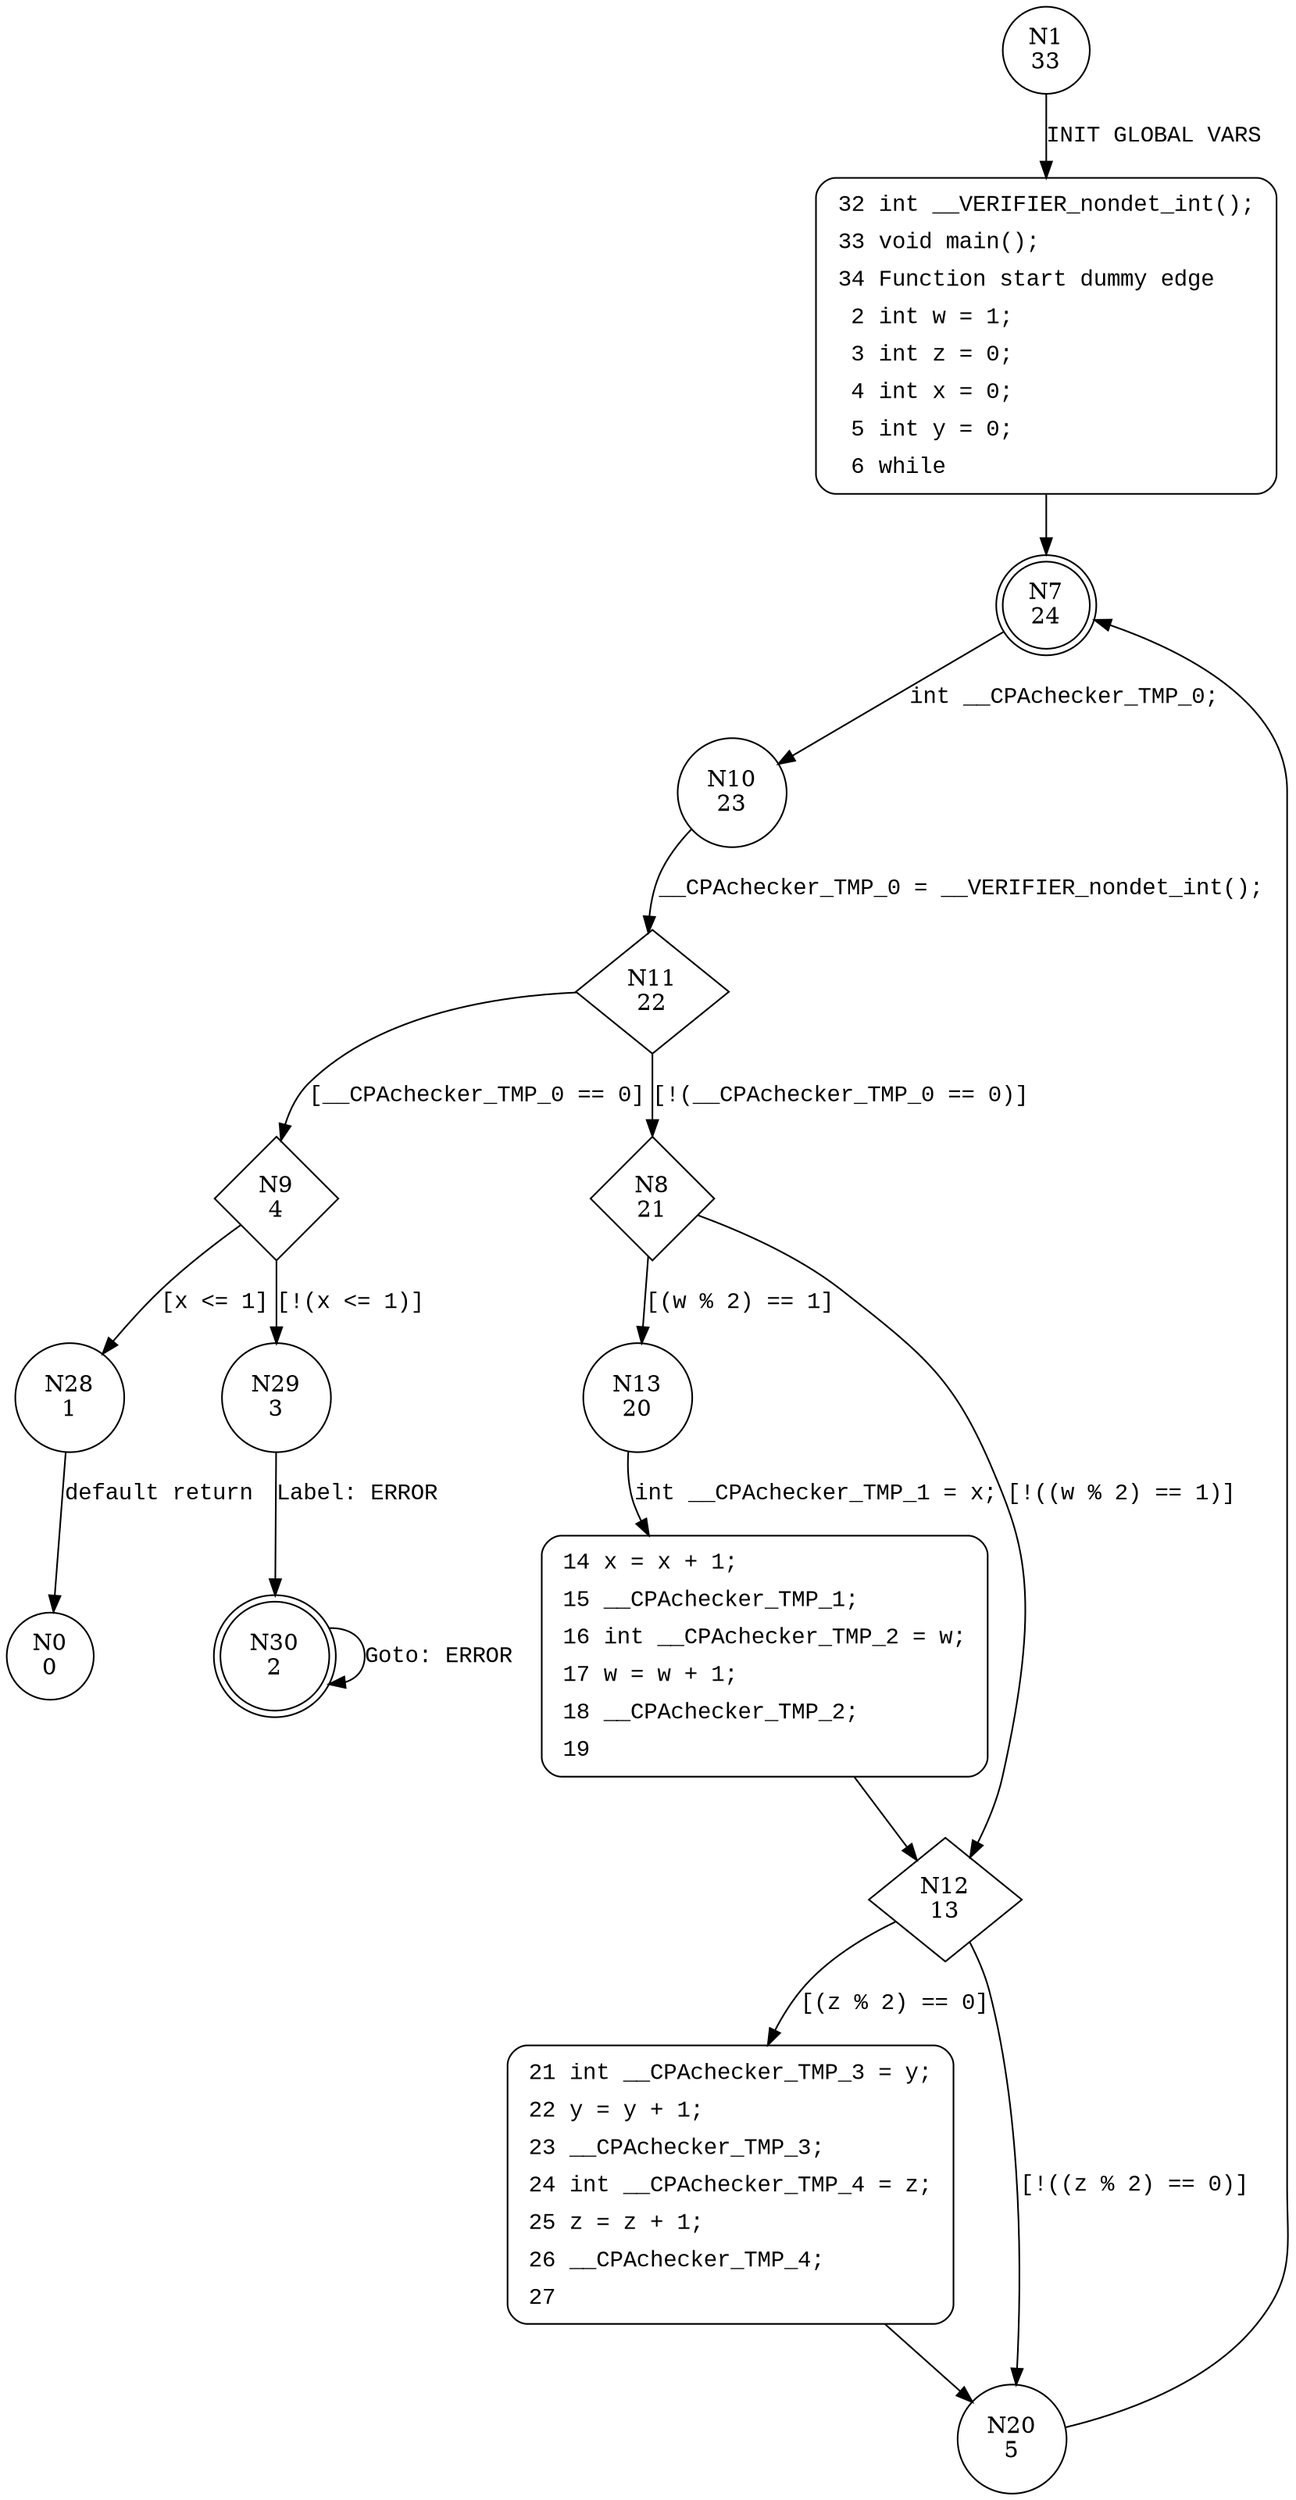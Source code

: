 digraph main {
1 [shape="circle" label="N1\n33"]
32 [shape="circle" label="N32\n32"]
7 [shape="doublecircle" label="N7\n24"]
10 [shape="circle" label="N10\n23"]
11 [shape="diamond" label="N11\n22"]
9 [shape="diamond" label="N9\n4"]
8 [shape="diamond" label="N8\n21"]
13 [shape="circle" label="N13\n20"]
12 [shape="diamond" label="N12\n13"]
21 [shape="circle" label="N21\n12"]
20 [shape="circle" label="N20\n5"]
14 [shape="circle" label="N14\n19"]
28 [shape="circle" label="N28\n1"]
29 [shape="circle" label="N29\n3"]
30 [shape="doublecircle" label="N30\n2"]
0 [shape="circle" label="N0\n0"]
32 [style="filled,bold" penwidth="1" fillcolor="white" fontname="Courier New" shape="Mrecord" label=<<table border="0" cellborder="0" cellpadding="3" bgcolor="white"><tr><td align="right">32</td><td align="left">int __VERIFIER_nondet_int();</td></tr><tr><td align="right">33</td><td align="left">void main();</td></tr><tr><td align="right">34</td><td align="left">Function start dummy edge</td></tr><tr><td align="right">2</td><td align="left">int w = 1;</td></tr><tr><td align="right">3</td><td align="left">int z = 0;</td></tr><tr><td align="right">4</td><td align="left">int x = 0;</td></tr><tr><td align="right">5</td><td align="left">int y = 0;</td></tr><tr><td align="right">6</td><td align="left">while</td></tr></table>>]
32 -> 7[label=""]
21 [style="filled,bold" penwidth="1" fillcolor="white" fontname="Courier New" shape="Mrecord" label=<<table border="0" cellborder="0" cellpadding="3" bgcolor="white"><tr><td align="right">21</td><td align="left">int __CPAchecker_TMP_3 = y;</td></tr><tr><td align="right">22</td><td align="left">y = y + 1;</td></tr><tr><td align="right">23</td><td align="left">__CPAchecker_TMP_3;</td></tr><tr><td align="right">24</td><td align="left">int __CPAchecker_TMP_4 = z;</td></tr><tr><td align="right">25</td><td align="left">z = z + 1;</td></tr><tr><td align="right">26</td><td align="left">__CPAchecker_TMP_4;</td></tr><tr><td align="right">27</td><td align="left"></td></tr></table>>]
21 -> 20[label=""]
14 [style="filled,bold" penwidth="1" fillcolor="white" fontname="Courier New" shape="Mrecord" label=<<table border="0" cellborder="0" cellpadding="3" bgcolor="white"><tr><td align="right">14</td><td align="left">x = x + 1;</td></tr><tr><td align="right">15</td><td align="left">__CPAchecker_TMP_1;</td></tr><tr><td align="right">16</td><td align="left">int __CPAchecker_TMP_2 = w;</td></tr><tr><td align="right">17</td><td align="left">w = w + 1;</td></tr><tr><td align="right">18</td><td align="left">__CPAchecker_TMP_2;</td></tr><tr><td align="right">19</td><td align="left"></td></tr></table>>]
14 -> 12[label=""]
1 -> 32 [label="INIT GLOBAL VARS" fontname="Courier New"]
7 -> 10 [label="int __CPAchecker_TMP_0;" fontname="Courier New"]
11 -> 9 [label="[__CPAchecker_TMP_0 == 0]" fontname="Courier New"]
11 -> 8 [label="[!(__CPAchecker_TMP_0 == 0)]" fontname="Courier New"]
8 -> 13 [label="[(w % 2) == 1]" fontname="Courier New"]
8 -> 12 [label="[!((w % 2) == 1)]" fontname="Courier New"]
12 -> 21 [label="[(z % 2) == 0]" fontname="Courier New"]
12 -> 20 [label="[!((z % 2) == 0)]" fontname="Courier New"]
20 -> 7 [label="" fontname="Courier New"]
13 -> 14 [label="int __CPAchecker_TMP_1 = x;" fontname="Courier New"]
9 -> 28 [label="[x <= 1]" fontname="Courier New"]
9 -> 29 [label="[!(x <= 1)]" fontname="Courier New"]
30 -> 30 [label="Goto: ERROR" fontname="Courier New"]
10 -> 11 [label="__CPAchecker_TMP_0 = __VERIFIER_nondet_int();" fontname="Courier New"]
29 -> 30 [label="Label: ERROR" fontname="Courier New"]
28 -> 0 [label="default return" fontname="Courier New"]
}